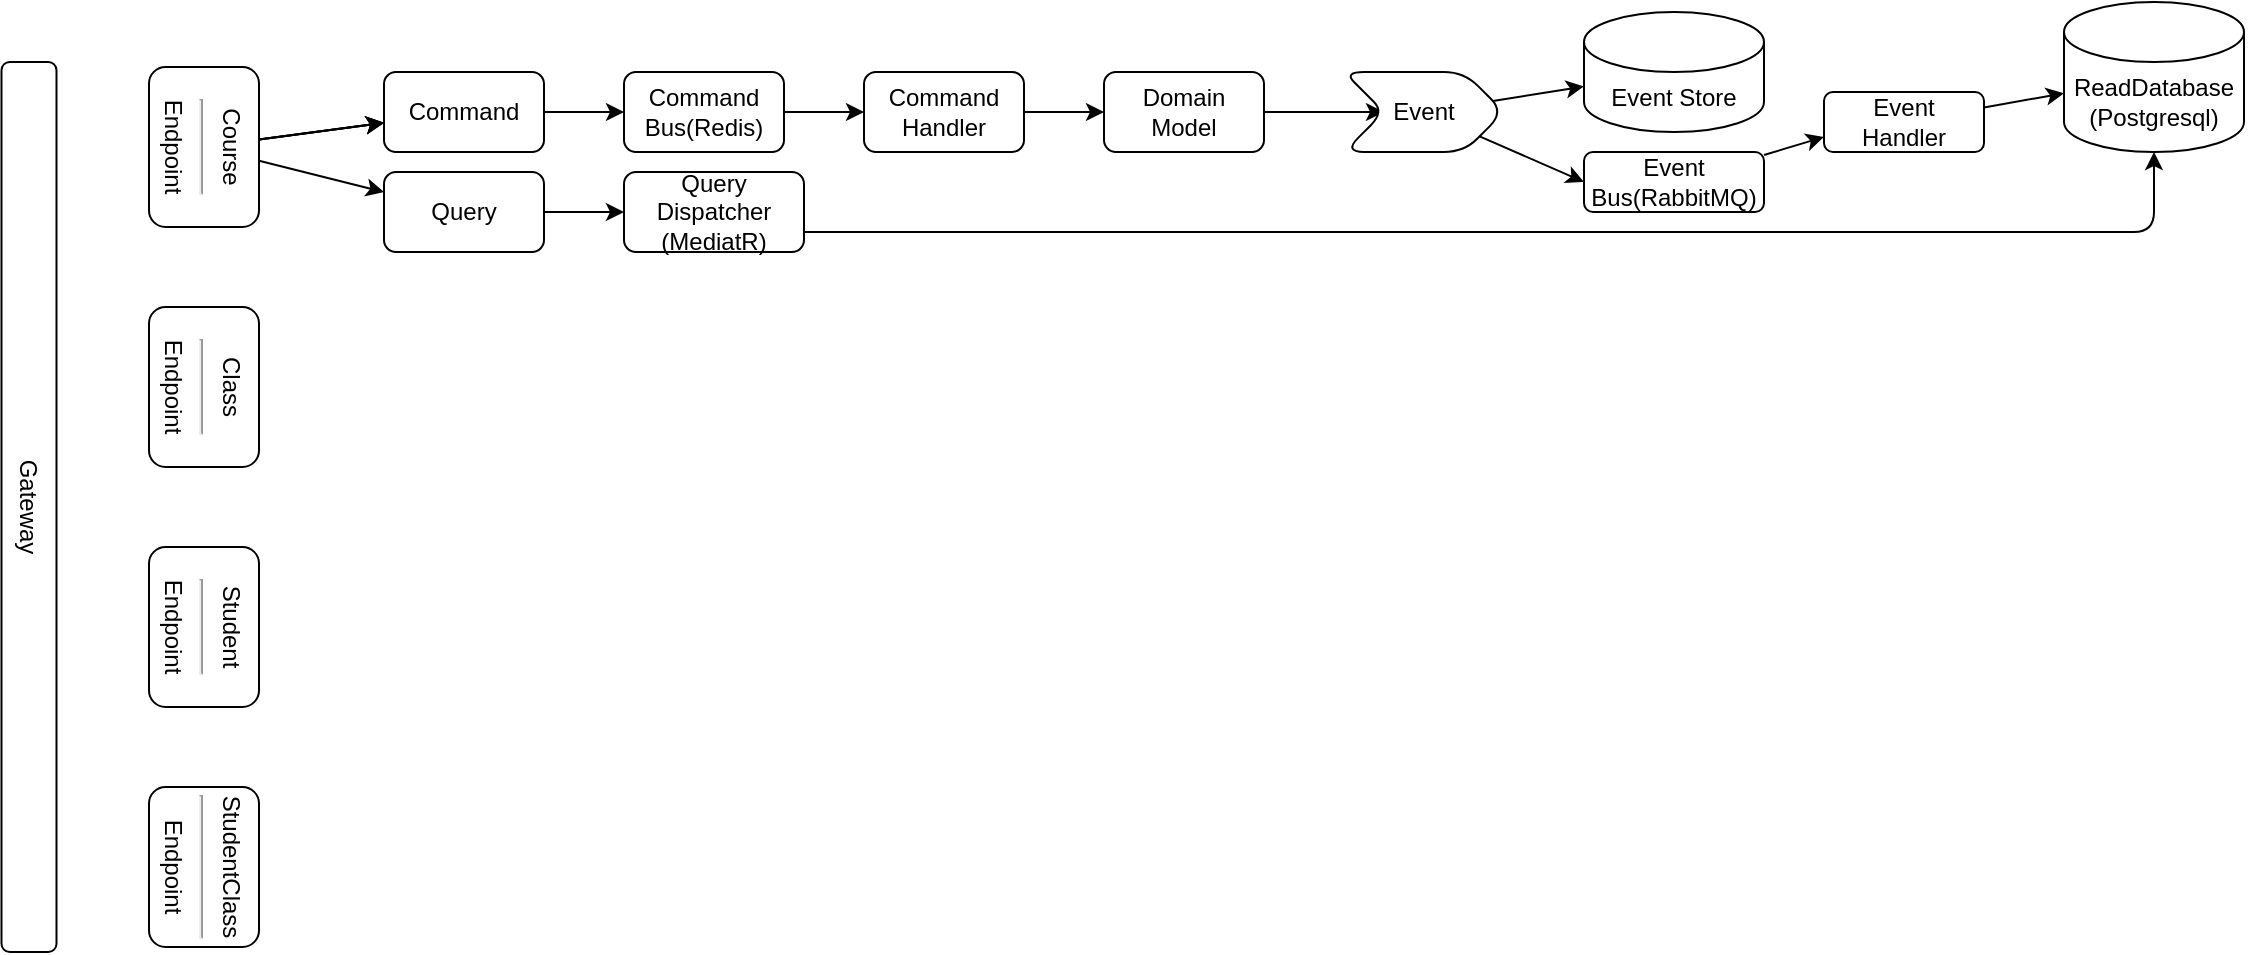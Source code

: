 <mxfile>
    <diagram id="X4kD_JbMv3kudP5G4SK8" name="Page-1">
        <mxGraphModel dx="812" dy="417" grid="1" gridSize="10" guides="1" tooltips="1" connect="1" arrows="1" fold="1" page="1" pageScale="1" pageWidth="850" pageHeight="1100" math="0" shadow="0">
            <root>
                <mxCell id="0"/>
                <mxCell id="1" parent="0"/>
                <mxCell id="9" value="" style="edgeStyle=none;html=1;" edge="1" parent="1" source="2" target="8">
                    <mxGeometry relative="1" as="geometry"/>
                </mxCell>
                <mxCell id="36" value="" style="edgeStyle=none;html=1;" edge="1" parent="1" source="2" target="8">
                    <mxGeometry relative="1" as="geometry"/>
                </mxCell>
                <mxCell id="43" value="" style="edgeStyle=none;html=1;" edge="1" parent="1" source="2" target="8">
                    <mxGeometry relative="1" as="geometry"/>
                </mxCell>
                <mxCell id="45" value="" style="edgeStyle=none;html=1;" edge="1" parent="1" source="2" target="44">
                    <mxGeometry relative="1" as="geometry"/>
                </mxCell>
                <mxCell id="2" value="Course&lt;hr&gt;Endpoint" style="rounded=1;whiteSpace=wrap;html=1;rotation=90;" parent="1" vertex="1">
                    <mxGeometry x="190" y="50" width="80" height="55" as="geometry"/>
                </mxCell>
                <mxCell id="3" value="Student&lt;hr&gt;Endpoint" style="rounded=1;whiteSpace=wrap;html=1;rotation=90;" parent="1" vertex="1">
                    <mxGeometry x="190" y="290" width="80" height="55" as="geometry"/>
                </mxCell>
                <mxCell id="4" value="Class&lt;br&gt;&lt;hr&gt;Endpoint" style="rounded=1;whiteSpace=wrap;html=1;rotation=90;" parent="1" vertex="1">
                    <mxGeometry x="190" y="170" width="80" height="55" as="geometry"/>
                </mxCell>
                <mxCell id="5" value="StudentClass&lt;hr&gt;Endpoint" style="rounded=1;whiteSpace=wrap;html=1;rotation=90;" parent="1" vertex="1">
                    <mxGeometry x="190" y="410" width="80" height="55" as="geometry"/>
                </mxCell>
                <mxCell id="7" value="Gateway" style="rounded=1;whiteSpace=wrap;html=1;rotation=90;" parent="1" vertex="1">
                    <mxGeometry x="-80" y="243.75" width="445" height="27.5" as="geometry"/>
                </mxCell>
                <mxCell id="15" value="" style="edgeStyle=none;html=1;" edge="1" parent="1" source="8" target="14">
                    <mxGeometry relative="1" as="geometry"/>
                </mxCell>
                <mxCell id="8" value="Command" style="whiteSpace=wrap;html=1;rounded=1;" vertex="1" parent="1">
                    <mxGeometry x="320" y="40" width="80" height="40" as="geometry"/>
                </mxCell>
                <mxCell id="17" value="" style="edgeStyle=none;html=1;" edge="1" parent="1" source="14" target="16">
                    <mxGeometry relative="1" as="geometry"/>
                </mxCell>
                <mxCell id="14" value="Command&lt;br&gt;Bus(Redis)" style="whiteSpace=wrap;html=1;rounded=1;" vertex="1" parent="1">
                    <mxGeometry x="440" y="40" width="80" height="40" as="geometry"/>
                </mxCell>
                <mxCell id="19" value="" style="edgeStyle=none;html=1;" edge="1" parent="1" source="16" target="18">
                    <mxGeometry relative="1" as="geometry"/>
                </mxCell>
                <mxCell id="16" value="Command&lt;br&gt;Handler" style="whiteSpace=wrap;html=1;rounded=1;" vertex="1" parent="1">
                    <mxGeometry x="560" y="40" width="80" height="40" as="geometry"/>
                </mxCell>
                <mxCell id="23" value="" style="edgeStyle=none;html=1;" edge="1" parent="1" source="18" target="22">
                    <mxGeometry relative="1" as="geometry"/>
                </mxCell>
                <mxCell id="18" value="Domain&lt;br&gt;Model" style="whiteSpace=wrap;html=1;rounded=1;" vertex="1" parent="1">
                    <mxGeometry x="680" y="40" width="80" height="40" as="geometry"/>
                </mxCell>
                <mxCell id="25" value="" style="edgeStyle=none;html=1;" edge="1" parent="1" source="22" target="24">
                    <mxGeometry relative="1" as="geometry"/>
                </mxCell>
                <mxCell id="34" style="edgeStyle=none;html=1;entryX=0;entryY=0.5;entryDx=0;entryDy=0;" edge="1" parent="1" source="22" target="33">
                    <mxGeometry relative="1" as="geometry"/>
                </mxCell>
                <mxCell id="22" value="Event" style="shape=step;perimeter=stepPerimeter;whiteSpace=wrap;html=1;fixedSize=1;rounded=1;" vertex="1" parent="1">
                    <mxGeometry x="800" y="40" width="80" height="40" as="geometry"/>
                </mxCell>
                <mxCell id="24" value="Event Store" style="shape=cylinder3;whiteSpace=wrap;html=1;boundedLbl=1;backgroundOutline=1;size=15;" vertex="1" parent="1">
                    <mxGeometry x="920" y="10" width="90" height="60" as="geometry"/>
                </mxCell>
                <mxCell id="32" value="" style="edgeStyle=none;html=1;" edge="1" parent="1" source="29" target="31">
                    <mxGeometry relative="1" as="geometry"/>
                </mxCell>
                <mxCell id="29" value="Event&lt;br&gt;Handler" style="whiteSpace=wrap;html=1;rounded=1;" vertex="1" parent="1">
                    <mxGeometry x="1040" y="50" width="80" height="30" as="geometry"/>
                </mxCell>
                <mxCell id="31" value="ReadDatabase&lt;br&gt;(Postgresql)" style="shape=cylinder3;whiteSpace=wrap;html=1;boundedLbl=1;backgroundOutline=1;size=15;" vertex="1" parent="1">
                    <mxGeometry x="1160" y="5" width="90" height="75" as="geometry"/>
                </mxCell>
                <mxCell id="35" style="edgeStyle=none;html=1;entryX=0;entryY=0.75;entryDx=0;entryDy=0;" edge="1" parent="1" source="33" target="29">
                    <mxGeometry relative="1" as="geometry"/>
                </mxCell>
                <mxCell id="33" value="&lt;span&gt;Event&lt;br&gt;Bus(RabbitMQ)&lt;/span&gt;" style="rounded=1;whiteSpace=wrap;html=1;" vertex="1" parent="1">
                    <mxGeometry x="920" y="80" width="90" height="30" as="geometry"/>
                </mxCell>
                <mxCell id="48" value="" style="edgeStyle=none;html=1;" edge="1" parent="1" source="44" target="47">
                    <mxGeometry relative="1" as="geometry"/>
                </mxCell>
                <mxCell id="44" value="Query" style="whiteSpace=wrap;html=1;rounded=1;" vertex="1" parent="1">
                    <mxGeometry x="320" y="90" width="80" height="40" as="geometry"/>
                </mxCell>
                <mxCell id="49" style="edgeStyle=none;html=1;entryX=0.5;entryY=1;entryDx=0;entryDy=0;entryPerimeter=0;" edge="1" parent="1" source="47" target="31">
                    <mxGeometry relative="1" as="geometry">
                        <Array as="points">
                            <mxPoint x="530" y="120"/>
                            <mxPoint x="840" y="120"/>
                            <mxPoint x="1050" y="120"/>
                            <mxPoint x="1205" y="120"/>
                        </Array>
                    </mxGeometry>
                </mxCell>
                <mxCell id="47" value="Query Dispatcher&lt;br&gt;(MediatR)" style="whiteSpace=wrap;html=1;rounded=1;" vertex="1" parent="1">
                    <mxGeometry x="440" y="90" width="90" height="40" as="geometry"/>
                </mxCell>
            </root>
        </mxGraphModel>
    </diagram>
</mxfile>